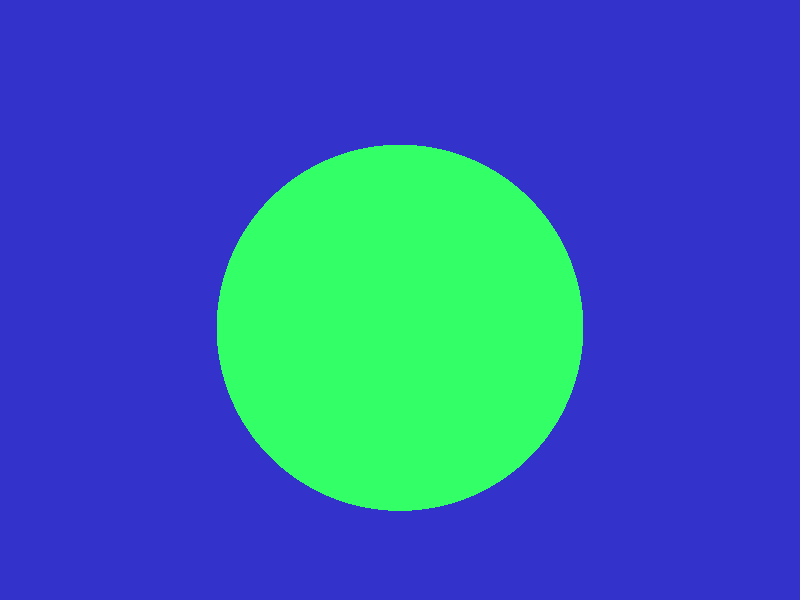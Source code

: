 
background { color rgb <0.2, 0.2, 0.8> }

camera {
  location <1.8, 4.8, 2.4>
  look_at  <0, 0.6, 0>
}

light_source { <6, 16, 4> color rgb <1, 1, 1> }

sphere {
  <0, 0.2, 0>, 1.6
  texture {
    pigment { color rgb <0.2, 1, 0.4> }
  }
}

